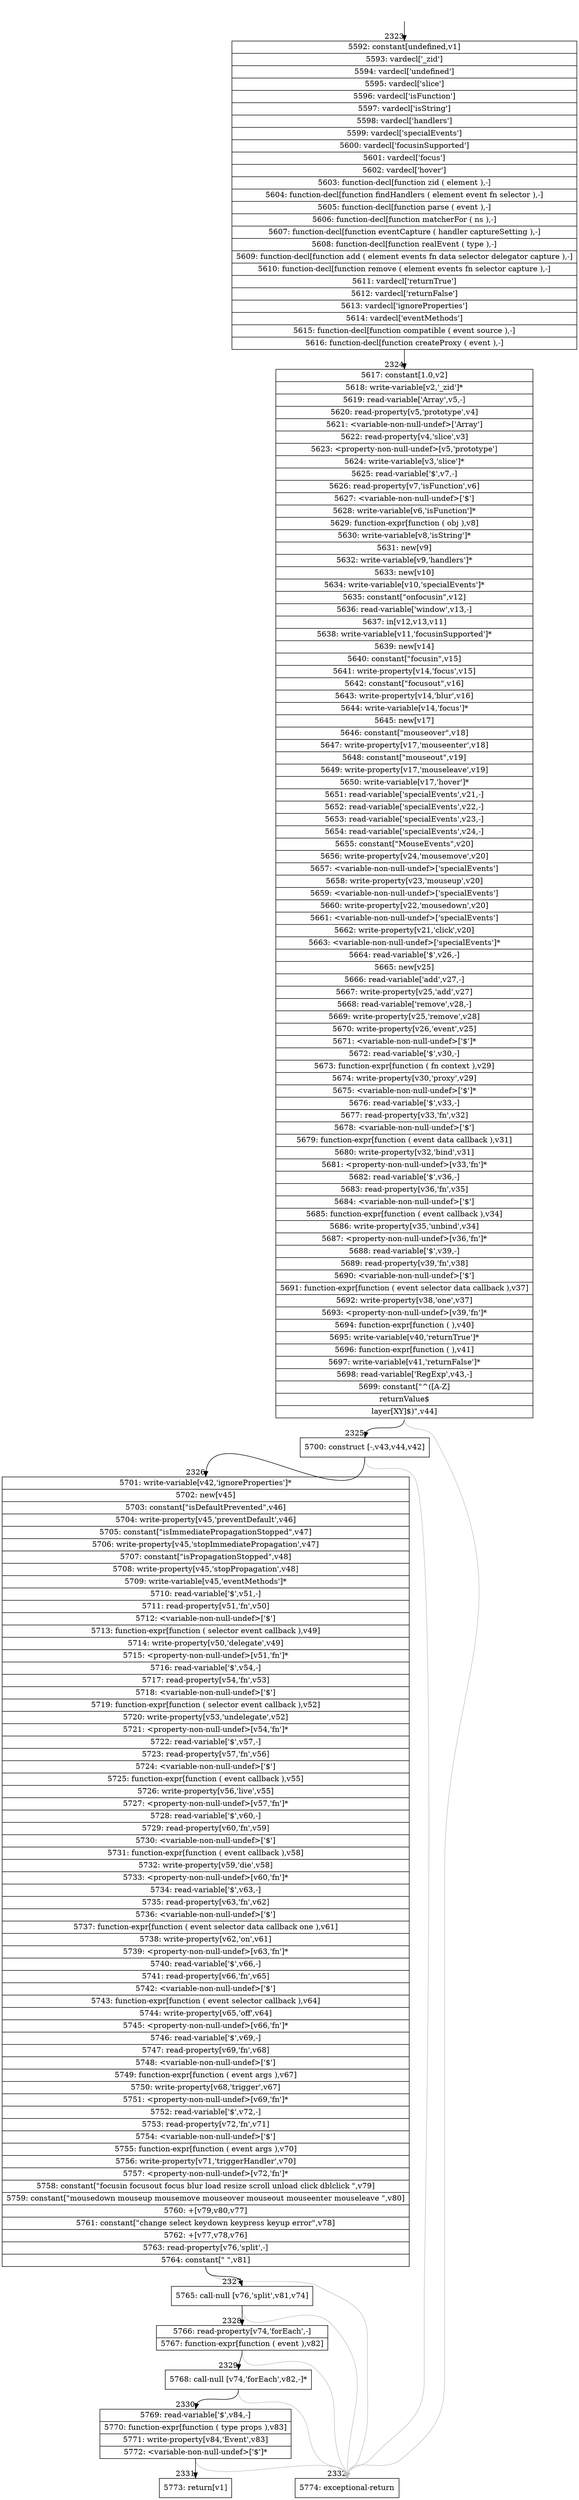 digraph {
rankdir="TD"
BB_entry164[shape=none,label=""];
BB_entry164 -> BB2323 [tailport=s, headport=n, headlabel="    2323"]
BB2323 [shape=record label="{5592: constant[undefined,v1]|5593: vardecl['_zid']|5594: vardecl['undefined']|5595: vardecl['slice']|5596: vardecl['isFunction']|5597: vardecl['isString']|5598: vardecl['handlers']|5599: vardecl['specialEvents']|5600: vardecl['focusinSupported']|5601: vardecl['focus']|5602: vardecl['hover']|5603: function-decl[function zid ( element ),-]|5604: function-decl[function findHandlers ( element event fn selector ),-]|5605: function-decl[function parse ( event ),-]|5606: function-decl[function matcherFor ( ns ),-]|5607: function-decl[function eventCapture ( handler captureSetting ),-]|5608: function-decl[function realEvent ( type ),-]|5609: function-decl[function add ( element events fn data selector delegator capture ),-]|5610: function-decl[function remove ( element events fn selector capture ),-]|5611: vardecl['returnTrue']|5612: vardecl['returnFalse']|5613: vardecl['ignoreProperties']|5614: vardecl['eventMethods']|5615: function-decl[function compatible ( event source ),-]|5616: function-decl[function createProxy ( event ),-]}" ] 
BB2323 -> BB2324 [tailport=s, headport=n, headlabel="      2324"]
BB2324 [shape=record label="{5617: constant[1.0,v2]|5618: write-variable[v2,'_zid']*|5619: read-variable['Array',v5,-]|5620: read-property[v5,'prototype',v4]|5621: \<variable-non-null-undef\>['Array']|5622: read-property[v4,'slice',v3]|5623: \<property-non-null-undef\>[v5,'prototype']|5624: write-variable[v3,'slice']*|5625: read-variable['$',v7,-]|5626: read-property[v7,'isFunction',v6]|5627: \<variable-non-null-undef\>['$']|5628: write-variable[v6,'isFunction']*|5629: function-expr[function ( obj ),v8]|5630: write-variable[v8,'isString']*|5631: new[v9]|5632: write-variable[v9,'handlers']*|5633: new[v10]|5634: write-variable[v10,'specialEvents']*|5635: constant[\"onfocusin\",v12]|5636: read-variable['window',v13,-]|5637: in[v12,v13,v11]|5638: write-variable[v11,'focusinSupported']*|5639: new[v14]|5640: constant[\"focusin\",v15]|5641: write-property[v14,'focus',v15]|5642: constant[\"focusout\",v16]|5643: write-property[v14,'blur',v16]|5644: write-variable[v14,'focus']*|5645: new[v17]|5646: constant[\"mouseover\",v18]|5647: write-property[v17,'mouseenter',v18]|5648: constant[\"mouseout\",v19]|5649: write-property[v17,'mouseleave',v19]|5650: write-variable[v17,'hover']*|5651: read-variable['specialEvents',v21,-]|5652: read-variable['specialEvents',v22,-]|5653: read-variable['specialEvents',v23,-]|5654: read-variable['specialEvents',v24,-]|5655: constant[\"MouseEvents\",v20]|5656: write-property[v24,'mousemove',v20]|5657: \<variable-non-null-undef\>['specialEvents']|5658: write-property[v23,'mouseup',v20]|5659: \<variable-non-null-undef\>['specialEvents']|5660: write-property[v22,'mousedown',v20]|5661: \<variable-non-null-undef\>['specialEvents']|5662: write-property[v21,'click',v20]|5663: \<variable-non-null-undef\>['specialEvents']*|5664: read-variable['$',v26,-]|5665: new[v25]|5666: read-variable['add',v27,-]|5667: write-property[v25,'add',v27]|5668: read-variable['remove',v28,-]|5669: write-property[v25,'remove',v28]|5670: write-property[v26,'event',v25]|5671: \<variable-non-null-undef\>['$']*|5672: read-variable['$',v30,-]|5673: function-expr[function ( fn context ),v29]|5674: write-property[v30,'proxy',v29]|5675: \<variable-non-null-undef\>['$']*|5676: read-variable['$',v33,-]|5677: read-property[v33,'fn',v32]|5678: \<variable-non-null-undef\>['$']|5679: function-expr[function ( event data callback ),v31]|5680: write-property[v32,'bind',v31]|5681: \<property-non-null-undef\>[v33,'fn']*|5682: read-variable['$',v36,-]|5683: read-property[v36,'fn',v35]|5684: \<variable-non-null-undef\>['$']|5685: function-expr[function ( event callback ),v34]|5686: write-property[v35,'unbind',v34]|5687: \<property-non-null-undef\>[v36,'fn']*|5688: read-variable['$',v39,-]|5689: read-property[v39,'fn',v38]|5690: \<variable-non-null-undef\>['$']|5691: function-expr[function ( event selector data callback ),v37]|5692: write-property[v38,'one',v37]|5693: \<property-non-null-undef\>[v39,'fn']*|5694: function-expr[function ( ),v40]|5695: write-variable[v40,'returnTrue']*|5696: function-expr[function ( ),v41]|5697: write-variable[v41,'returnFalse']*|5698: read-variable['RegExp',v43,-]|5699: constant[\"^([A-Z]|returnValue$|layer[XY]$)\",v44]}" ] 
BB2324 -> BB2325 [tailport=s, headport=n, headlabel="      2325"]
BB2324 -> BB2332 [tailport=s, headport=n, color=gray, headlabel="      2332"]
BB2325 [shape=record label="{5700: construct [-,v43,v44,v42]}" ] 
BB2325 -> BB2326 [tailport=s, headport=n, headlabel="      2326"]
BB2325 -> BB2332 [tailport=s, headport=n, color=gray]
BB2326 [shape=record label="{5701: write-variable[v42,'ignoreProperties']*|5702: new[v45]|5703: constant[\"isDefaultPrevented\",v46]|5704: write-property[v45,'preventDefault',v46]|5705: constant[\"isImmediatePropagationStopped\",v47]|5706: write-property[v45,'stopImmediatePropagation',v47]|5707: constant[\"isPropagationStopped\",v48]|5708: write-property[v45,'stopPropagation',v48]|5709: write-variable[v45,'eventMethods']*|5710: read-variable['$',v51,-]|5711: read-property[v51,'fn',v50]|5712: \<variable-non-null-undef\>['$']|5713: function-expr[function ( selector event callback ),v49]|5714: write-property[v50,'delegate',v49]|5715: \<property-non-null-undef\>[v51,'fn']*|5716: read-variable['$',v54,-]|5717: read-property[v54,'fn',v53]|5718: \<variable-non-null-undef\>['$']|5719: function-expr[function ( selector event callback ),v52]|5720: write-property[v53,'undelegate',v52]|5721: \<property-non-null-undef\>[v54,'fn']*|5722: read-variable['$',v57,-]|5723: read-property[v57,'fn',v56]|5724: \<variable-non-null-undef\>['$']|5725: function-expr[function ( event callback ),v55]|5726: write-property[v56,'live',v55]|5727: \<property-non-null-undef\>[v57,'fn']*|5728: read-variable['$',v60,-]|5729: read-property[v60,'fn',v59]|5730: \<variable-non-null-undef\>['$']|5731: function-expr[function ( event callback ),v58]|5732: write-property[v59,'die',v58]|5733: \<property-non-null-undef\>[v60,'fn']*|5734: read-variable['$',v63,-]|5735: read-property[v63,'fn',v62]|5736: \<variable-non-null-undef\>['$']|5737: function-expr[function ( event selector data callback one ),v61]|5738: write-property[v62,'on',v61]|5739: \<property-non-null-undef\>[v63,'fn']*|5740: read-variable['$',v66,-]|5741: read-property[v66,'fn',v65]|5742: \<variable-non-null-undef\>['$']|5743: function-expr[function ( event selector callback ),v64]|5744: write-property[v65,'off',v64]|5745: \<property-non-null-undef\>[v66,'fn']*|5746: read-variable['$',v69,-]|5747: read-property[v69,'fn',v68]|5748: \<variable-non-null-undef\>['$']|5749: function-expr[function ( event args ),v67]|5750: write-property[v68,'trigger',v67]|5751: \<property-non-null-undef\>[v69,'fn']*|5752: read-variable['$',v72,-]|5753: read-property[v72,'fn',v71]|5754: \<variable-non-null-undef\>['$']|5755: function-expr[function ( event args ),v70]|5756: write-property[v71,'triggerHandler',v70]|5757: \<property-non-null-undef\>[v72,'fn']*|5758: constant[\"focusin focusout focus blur load resize scroll unload click dblclick \",v79]|5759: constant[\"mousedown mouseup mousemove mouseover mouseout mouseenter mouseleave \",v80]|5760: +[v79,v80,v77]|5761: constant[\"change select keydown keypress keyup error\",v78]|5762: +[v77,v78,v76]|5763: read-property[v76,'split',-]|5764: constant[\" \",v81]}" ] 
BB2326 -> BB2327 [tailport=s, headport=n, headlabel="      2327"]
BB2326 -> BB2332 [tailport=s, headport=n, color=gray]
BB2327 [shape=record label="{5765: call-null [v76,'split',v81,v74]}" ] 
BB2327 -> BB2328 [tailport=s, headport=n, headlabel="      2328"]
BB2327 -> BB2332 [tailport=s, headport=n, color=gray]
BB2328 [shape=record label="{5766: read-property[v74,'forEach',-]|5767: function-expr[function ( event ),v82]}" ] 
BB2328 -> BB2329 [tailport=s, headport=n, headlabel="      2329"]
BB2328 -> BB2332 [tailport=s, headport=n, color=gray]
BB2329 [shape=record label="{5768: call-null [v74,'forEach',v82,-]*}" ] 
BB2329 -> BB2330 [tailport=s, headport=n, headlabel="      2330"]
BB2329 -> BB2332 [tailport=s, headport=n, color=gray]
BB2330 [shape=record label="{5769: read-variable['$',v84,-]|5770: function-expr[function ( type props ),v83]|5771: write-property[v84,'Event',v83]|5772: \<variable-non-null-undef\>['$']*}" ] 
BB2330 -> BB2331 [tailport=s, headport=n, headlabel="      2331"]
BB2330 -> BB2332 [tailport=s, headport=n, color=gray]
BB2331 [shape=record label="{5773: return[v1]}" ] 
BB2332 [shape=record label="{5774: exceptional-return}" ] 
//#$~ 1152
}
